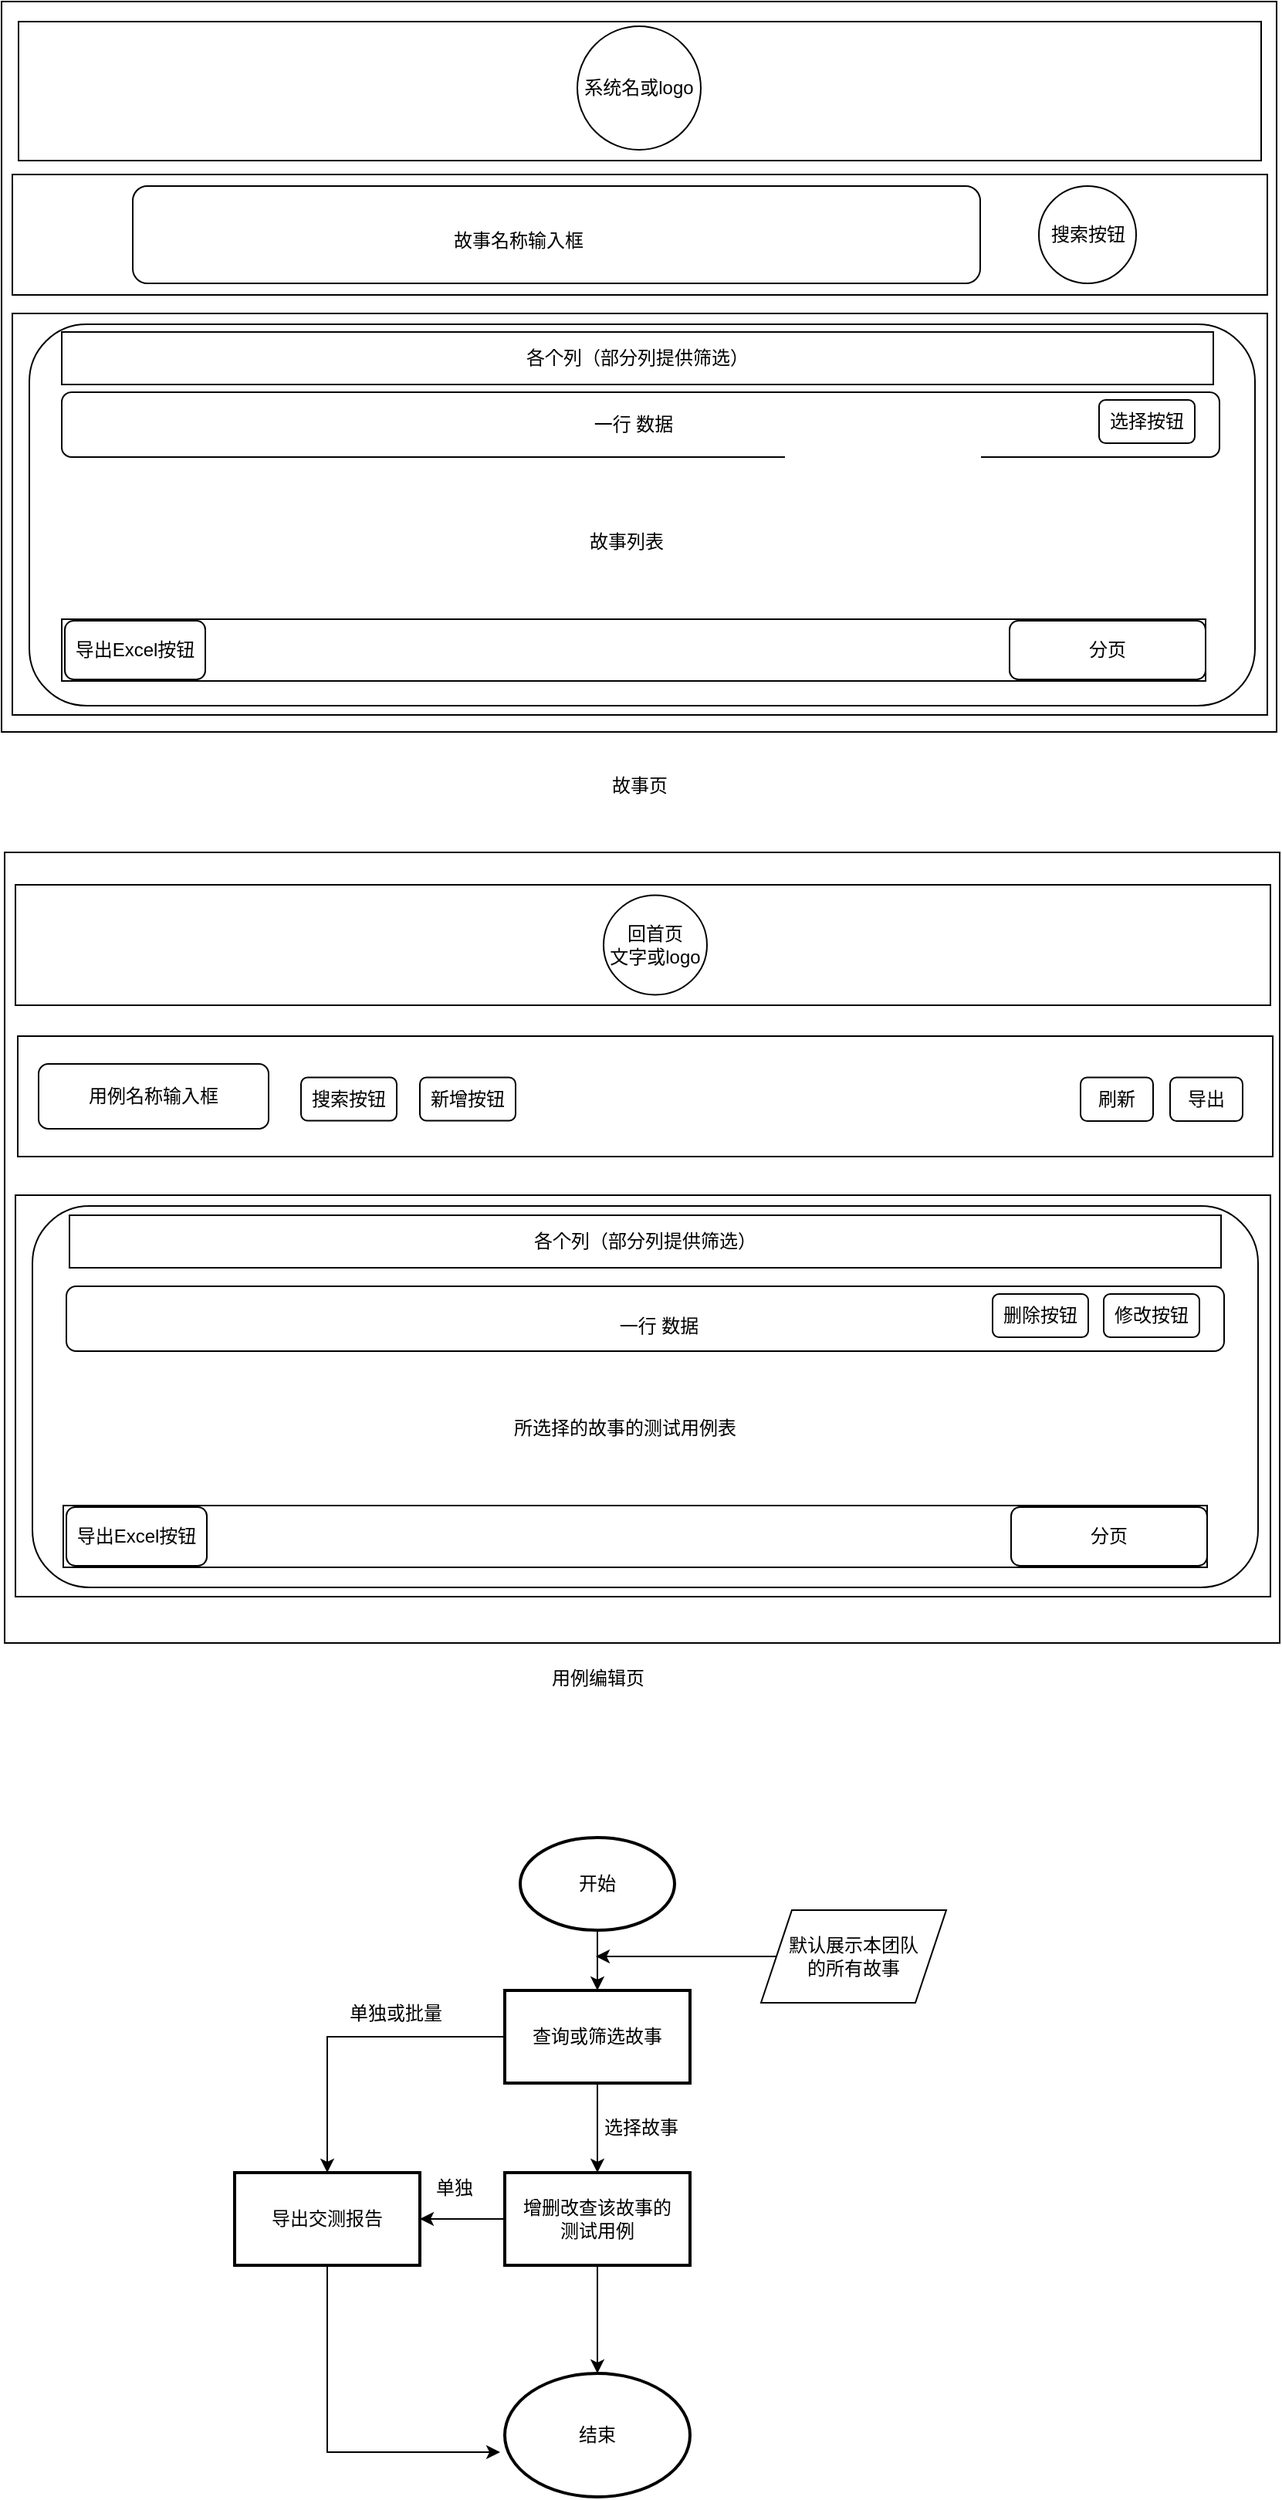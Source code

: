 <mxfile version="13.8.8" type="github">
  <diagram id="KSNdyoD9CJhGDInZiR0q" name="Page-1">
    <mxGraphModel dx="2249" dy="794" grid="0" gridSize="10" guides="1" tooltips="1" connect="1" arrows="1" fold="1" page="1" pageScale="1" pageWidth="827" pageHeight="1169" math="0" shadow="0">
      <root>
        <mxCell id="0" />
        <mxCell id="1" parent="0" />
        <mxCell id="_sOLBBAnQOJj8jyo4fsQ-3" value="" style="rounded=0;whiteSpace=wrap;html=1;" parent="1" vertex="1">
          <mxGeometry x="-1" y="43" width="826" height="473" as="geometry" />
        </mxCell>
        <mxCell id="_sOLBBAnQOJj8jyo4fsQ-4" value="" style="rounded=0;whiteSpace=wrap;html=1;" parent="1" vertex="1">
          <mxGeometry x="6" y="155" width="813" height="78" as="geometry" />
        </mxCell>
        <mxCell id="_sOLBBAnQOJj8jyo4fsQ-5" value="" style="rounded=1;whiteSpace=wrap;html=1;" parent="1" vertex="1">
          <mxGeometry x="84" y="162.5" width="549" height="63" as="geometry" />
        </mxCell>
        <mxCell id="_sOLBBAnQOJj8jyo4fsQ-6" value="" style="ellipse;whiteSpace=wrap;html=1;aspect=fixed;" parent="1" vertex="1">
          <mxGeometry x="671" y="162.5" width="63" height="63" as="geometry" />
        </mxCell>
        <mxCell id="_sOLBBAnQOJj8jyo4fsQ-7" value="" style="rounded=0;whiteSpace=wrap;html=1;" parent="1" vertex="1">
          <mxGeometry x="6" y="245" width="813" height="260" as="geometry" />
        </mxCell>
        <mxCell id="_sOLBBAnQOJj8jyo4fsQ-8" value="" style="rounded=1;whiteSpace=wrap;html=1;" parent="1" vertex="1">
          <mxGeometry x="17" y="252" width="794" height="247" as="geometry" />
        </mxCell>
        <mxCell id="JLEJkPaVuerRpg4LAD68-1" value="故事名称输入框" style="text;html=1;strokeColor=none;fillColor=none;align=center;verticalAlign=middle;whiteSpace=wrap;rounded=0;" parent="1" vertex="1">
          <mxGeometry x="134.5" y="179" width="398" height="38" as="geometry" />
        </mxCell>
        <mxCell id="JLEJkPaVuerRpg4LAD68-2" value="搜索按钮" style="text;html=1;strokeColor=none;fillColor=none;align=center;verticalAlign=middle;whiteSpace=wrap;rounded=0;" parent="1" vertex="1">
          <mxGeometry x="676.5" y="182.5" width="52" height="23" as="geometry" />
        </mxCell>
        <mxCell id="JLEJkPaVuerRpg4LAD68-3" value="故事列表" style="text;html=1;strokeColor=none;fillColor=none;align=center;verticalAlign=middle;whiteSpace=wrap;rounded=0;" parent="1" vertex="1">
          <mxGeometry x="215" y="362" width="378" height="62" as="geometry" />
        </mxCell>
        <mxCell id="JLEJkPaVuerRpg4LAD68-4" value="" style="rounded=0;whiteSpace=wrap;html=1;" parent="1" vertex="1">
          <mxGeometry x="1" y="594" width="826" height="512" as="geometry" />
        </mxCell>
        <mxCell id="JLEJkPaVuerRpg4LAD68-5" value="" style="rounded=0;whiteSpace=wrap;html=1;" parent="1" vertex="1">
          <mxGeometry x="8" y="615" width="813" height="78" as="geometry" />
        </mxCell>
        <mxCell id="JLEJkPaVuerRpg4LAD68-8" value="" style="rounded=0;whiteSpace=wrap;html=1;" parent="1" vertex="1">
          <mxGeometry x="8" y="816" width="813" height="260" as="geometry" />
        </mxCell>
        <mxCell id="JLEJkPaVuerRpg4LAD68-9" value="" style="rounded=1;whiteSpace=wrap;html=1;" parent="1" vertex="1">
          <mxGeometry x="19" y="823" width="794" height="247" as="geometry" />
        </mxCell>
        <mxCell id="JLEJkPaVuerRpg4LAD68-12" value="所选择的故事的测试用例表" style="text;html=1;strokeColor=none;fillColor=none;align=center;verticalAlign=middle;whiteSpace=wrap;rounded=0;" parent="1" vertex="1">
          <mxGeometry x="236" y="933" width="334" height="68" as="geometry" />
        </mxCell>
        <mxCell id="JLEJkPaVuerRpg4LAD68-16" value="各个列（部分列提供筛选）" style="rounded=0;whiteSpace=wrap;html=1;" parent="1" vertex="1">
          <mxGeometry x="38" y="257" width="746" height="34" as="geometry" />
        </mxCell>
        <mxCell id="JLEJkPaVuerRpg4LAD68-18" value="" style="rounded=1;whiteSpace=wrap;html=1;" parent="1" vertex="1">
          <mxGeometry x="38" y="296" width="750" height="42" as="geometry" />
        </mxCell>
        <mxCell id="JLEJkPaVuerRpg4LAD68-17" value="选择按钮" style="rounded=1;whiteSpace=wrap;html=1;" parent="1" vertex="1">
          <mxGeometry x="710" y="301" width="62" height="28" as="geometry" />
        </mxCell>
        <mxCell id="JLEJkPaVuerRpg4LAD68-19" value="一行 数据" style="text;html=1;strokeColor=none;fillColor=none;align=center;verticalAlign=middle;whiteSpace=wrap;rounded=0;" parent="1" vertex="1">
          <mxGeometry x="269" y="303.25" width="279" height="27.5" as="geometry" />
        </mxCell>
        <mxCell id="JLEJkPaVuerRpg4LAD68-20" value="各个列（部分列提供筛选）" style="rounded=0;whiteSpace=wrap;html=1;" parent="1" vertex="1">
          <mxGeometry x="43" y="829" width="746" height="34" as="geometry" />
        </mxCell>
        <mxCell id="JLEJkPaVuerRpg4LAD68-21" value="" style="rounded=1;whiteSpace=wrap;html=1;" parent="1" vertex="1">
          <mxGeometry x="41" y="875" width="750" height="42" as="geometry" />
        </mxCell>
        <mxCell id="JLEJkPaVuerRpg4LAD68-22" value="修改按钮" style="rounded=1;whiteSpace=wrap;html=1;" parent="1" vertex="1">
          <mxGeometry x="713" y="880" width="62" height="28" as="geometry" />
        </mxCell>
        <mxCell id="JLEJkPaVuerRpg4LAD68-23" value="一行 数据" style="text;html=1;strokeColor=none;fillColor=none;align=center;verticalAlign=middle;whiteSpace=wrap;rounded=0;" parent="1" vertex="1">
          <mxGeometry x="295" y="890" width="260" height="22.5" as="geometry" />
        </mxCell>
        <mxCell id="JLEJkPaVuerRpg4LAD68-24" value="删除按钮" style="rounded=1;whiteSpace=wrap;html=1;" parent="1" vertex="1">
          <mxGeometry x="641" y="880" width="62" height="28" as="geometry" />
        </mxCell>
        <mxCell id="JLEJkPaVuerRpg4LAD68-26" value="" style="rounded=0;whiteSpace=wrap;html=1;" parent="1" vertex="1">
          <mxGeometry x="38" y="443" width="741" height="40" as="geometry" />
        </mxCell>
        <mxCell id="JLEJkPaVuerRpg4LAD68-27" value="导出Excel按钮" style="rounded=1;whiteSpace=wrap;html=1;" parent="1" vertex="1">
          <mxGeometry x="40" y="444" width="91" height="38" as="geometry" />
        </mxCell>
        <mxCell id="JLEJkPaVuerRpg4LAD68-28" value="分页" style="rounded=1;whiteSpace=wrap;html=1;" parent="1" vertex="1">
          <mxGeometry x="652" y="444" width="127" height="38" as="geometry" />
        </mxCell>
        <mxCell id="JLEJkPaVuerRpg4LAD68-29" value="" style="rounded=0;whiteSpace=wrap;html=1;" parent="1" vertex="1">
          <mxGeometry x="39" y="1017" width="741" height="40" as="geometry" />
        </mxCell>
        <mxCell id="JLEJkPaVuerRpg4LAD68-30" value="导出Excel按钮" style="rounded=1;whiteSpace=wrap;html=1;" parent="1" vertex="1">
          <mxGeometry x="41" y="1018" width="91" height="38" as="geometry" />
        </mxCell>
        <mxCell id="JLEJkPaVuerRpg4LAD68-31" value="分页" style="rounded=1;whiteSpace=wrap;html=1;" parent="1" vertex="1">
          <mxGeometry x="653" y="1018" width="127" height="38" as="geometry" />
        </mxCell>
        <mxCell id="JLEJkPaVuerRpg4LAD68-32" value="故事页" style="text;html=1;strokeColor=none;fillColor=none;align=center;verticalAlign=middle;whiteSpace=wrap;rounded=0;" parent="1" vertex="1">
          <mxGeometry x="359.5" y="536" width="105" height="30" as="geometry" />
        </mxCell>
        <mxCell id="JLEJkPaVuerRpg4LAD68-33" value="用例编辑页" style="text;html=1;strokeColor=none;fillColor=none;align=center;verticalAlign=middle;whiteSpace=wrap;rounded=0;" parent="1" vertex="1">
          <mxGeometry x="332.5" y="1114" width="105" height="30" as="geometry" />
        </mxCell>
        <mxCell id="JLEJkPaVuerRpg4LAD68-35" value="回首页&lt;br&gt;文字或logo" style="ellipse;whiteSpace=wrap;html=1;" parent="1" vertex="1">
          <mxGeometry x="389" y="621.75" width="67" height="64.5" as="geometry" />
        </mxCell>
        <mxCell id="YX3qU0leFFpuXJ6eF5CN-3" value="" style="edgeStyle=orthogonalEdgeStyle;rounded=0;orthogonalLoop=1;jettySize=auto;html=1;" edge="1" parent="1" source="YX3qU0leFFpuXJ6eF5CN-1" target="YX3qU0leFFpuXJ6eF5CN-2">
          <mxGeometry relative="1" as="geometry" />
        </mxCell>
        <mxCell id="YX3qU0leFFpuXJ6eF5CN-1" value="开始" style="strokeWidth=2;html=1;shape=mxgraph.flowchart.start_1;whiteSpace=wrap;" vertex="1" parent="1">
          <mxGeometry x="335" y="1232" width="100" height="60" as="geometry" />
        </mxCell>
        <mxCell id="YX3qU0leFFpuXJ6eF5CN-5" value="" style="edgeStyle=orthogonalEdgeStyle;rounded=0;orthogonalLoop=1;jettySize=auto;html=1;" edge="1" parent="1" source="YX3qU0leFFpuXJ6eF5CN-2" target="YX3qU0leFFpuXJ6eF5CN-4">
          <mxGeometry relative="1" as="geometry" />
        </mxCell>
        <mxCell id="YX3qU0leFFpuXJ6eF5CN-12" value="" style="edgeStyle=orthogonalEdgeStyle;rounded=0;orthogonalLoop=1;jettySize=auto;html=1;" edge="1" parent="1" source="YX3qU0leFFpuXJ6eF5CN-2" target="YX3qU0leFFpuXJ6eF5CN-11">
          <mxGeometry relative="1" as="geometry" />
        </mxCell>
        <mxCell id="YX3qU0leFFpuXJ6eF5CN-2" value="查询或筛选故事" style="whiteSpace=wrap;html=1;strokeWidth=2;" vertex="1" parent="1">
          <mxGeometry x="325" y="1331" width="120" height="60" as="geometry" />
        </mxCell>
        <mxCell id="YX3qU0leFFpuXJ6eF5CN-8" value="" style="edgeStyle=orthogonalEdgeStyle;rounded=0;orthogonalLoop=1;jettySize=auto;html=1;" edge="1" parent="1" source="YX3qU0leFFpuXJ6eF5CN-4" target="YX3qU0leFFpuXJ6eF5CN-7">
          <mxGeometry relative="1" as="geometry" />
        </mxCell>
        <mxCell id="YX3qU0leFFpuXJ6eF5CN-15" style="edgeStyle=orthogonalEdgeStyle;rounded=0;orthogonalLoop=1;jettySize=auto;html=1;exitX=0;exitY=0.5;exitDx=0;exitDy=0;" edge="1" parent="1" source="YX3qU0leFFpuXJ6eF5CN-4" target="YX3qU0leFFpuXJ6eF5CN-11">
          <mxGeometry relative="1" as="geometry" />
        </mxCell>
        <mxCell id="YX3qU0leFFpuXJ6eF5CN-4" value="增删改查该故事的&lt;br&gt;测试用例" style="whiteSpace=wrap;html=1;strokeWidth=2;" vertex="1" parent="1">
          <mxGeometry x="325" y="1449" width="120" height="60" as="geometry" />
        </mxCell>
        <mxCell id="YX3qU0leFFpuXJ6eF5CN-6" value="选择故事" style="text;html=1;align=center;verticalAlign=middle;resizable=0;points=[];autosize=1;" vertex="1" parent="1">
          <mxGeometry x="384" y="1411" width="58" height="18" as="geometry" />
        </mxCell>
        <mxCell id="YX3qU0leFFpuXJ6eF5CN-7" value="结束" style="ellipse;whiteSpace=wrap;html=1;strokeWidth=2;" vertex="1" parent="1">
          <mxGeometry x="325" y="1579" width="120" height="80" as="geometry" />
        </mxCell>
        <mxCell id="YX3qU0leFFpuXJ6eF5CN-10" style="edgeStyle=orthogonalEdgeStyle;rounded=0;orthogonalLoop=1;jettySize=auto;html=1;" edge="1" parent="1" source="YX3qU0leFFpuXJ6eF5CN-9">
          <mxGeometry relative="1" as="geometry">
            <mxPoint x="384" y="1309" as="targetPoint" />
          </mxGeometry>
        </mxCell>
        <mxCell id="YX3qU0leFFpuXJ6eF5CN-9" value="默认展示本团队&lt;br&gt;的所有故事" style="shape=parallelogram;perimeter=parallelogramPerimeter;whiteSpace=wrap;html=1;fixedSize=1;" vertex="1" parent="1">
          <mxGeometry x="491" y="1279" width="120" height="60" as="geometry" />
        </mxCell>
        <mxCell id="YX3qU0leFFpuXJ6eF5CN-13" style="edgeStyle=orthogonalEdgeStyle;rounded=0;orthogonalLoop=1;jettySize=auto;html=1;entryX=-0.025;entryY=0.638;entryDx=0;entryDy=0;entryPerimeter=0;" edge="1" parent="1" source="YX3qU0leFFpuXJ6eF5CN-11" target="YX3qU0leFFpuXJ6eF5CN-7">
          <mxGeometry relative="1" as="geometry">
            <Array as="points">
              <mxPoint x="210" y="1630" />
            </Array>
          </mxGeometry>
        </mxCell>
        <mxCell id="YX3qU0leFFpuXJ6eF5CN-11" value="导出交测报告" style="whiteSpace=wrap;html=1;strokeWidth=2;" vertex="1" parent="1">
          <mxGeometry x="150" y="1449" width="120" height="60" as="geometry" />
        </mxCell>
        <mxCell id="YX3qU0leFFpuXJ6eF5CN-14" value="单独或批量" style="text;html=1;align=center;verticalAlign=middle;resizable=0;points=[];autosize=1;" vertex="1" parent="1">
          <mxGeometry x="219" y="1337" width="70" height="18" as="geometry" />
        </mxCell>
        <mxCell id="YX3qU0leFFpuXJ6eF5CN-16" value="单独" style="text;html=1;align=center;verticalAlign=middle;resizable=0;points=[];autosize=1;" vertex="1" parent="1">
          <mxGeometry x="275" y="1450" width="34" height="18" as="geometry" />
        </mxCell>
        <mxCell id="YX3qU0leFFpuXJ6eF5CN-22" value="" style="rounded=0;whiteSpace=wrap;html=1;" vertex="1" parent="1">
          <mxGeometry x="9.5" y="713" width="813" height="78" as="geometry" />
        </mxCell>
        <mxCell id="JLEJkPaVuerRpg4LAD68-25" value="新增按钮" style="rounded=1;whiteSpace=wrap;html=1;" parent="1" vertex="1">
          <mxGeometry x="270" y="739.75" width="62" height="28" as="geometry" />
        </mxCell>
        <mxCell id="YX3qU0leFFpuXJ6eF5CN-17" value="&lt;span&gt;用例名称输入框&lt;/span&gt;" style="rounded=1;whiteSpace=wrap;html=1;" vertex="1" parent="1">
          <mxGeometry x="23" y="731" width="149" height="42" as="geometry" />
        </mxCell>
        <mxCell id="YX3qU0leFFpuXJ6eF5CN-21" value="搜索按钮" style="rounded=1;whiteSpace=wrap;html=1;" vertex="1" parent="1">
          <mxGeometry x="193" y="739.75" width="62" height="28" as="geometry" />
        </mxCell>
        <mxCell id="YX3qU0leFFpuXJ6eF5CN-23" value="刷新" style="rounded=1;whiteSpace=wrap;html=1;" vertex="1" parent="1">
          <mxGeometry x="698" y="739.75" width="47" height="28.25" as="geometry" />
        </mxCell>
        <mxCell id="YX3qU0leFFpuXJ6eF5CN-24" value="导出" style="rounded=1;whiteSpace=wrap;html=1;" vertex="1" parent="1">
          <mxGeometry x="756" y="739.75" width="47" height="28.25" as="geometry" />
        </mxCell>
        <mxCell id="YX3qU0leFFpuXJ6eF5CN-25" value="" style="rounded=0;whiteSpace=wrap;html=1;" vertex="1" parent="1">
          <mxGeometry x="10" y="56" width="805" height="90" as="geometry" />
        </mxCell>
        <mxCell id="YX3qU0leFFpuXJ6eF5CN-26" value="系统名或logo" style="ellipse;whiteSpace=wrap;html=1;aspect=fixed;" vertex="1" parent="1">
          <mxGeometry x="372" y="59" width="80" height="80" as="geometry" />
        </mxCell>
      </root>
    </mxGraphModel>
  </diagram>
</mxfile>
